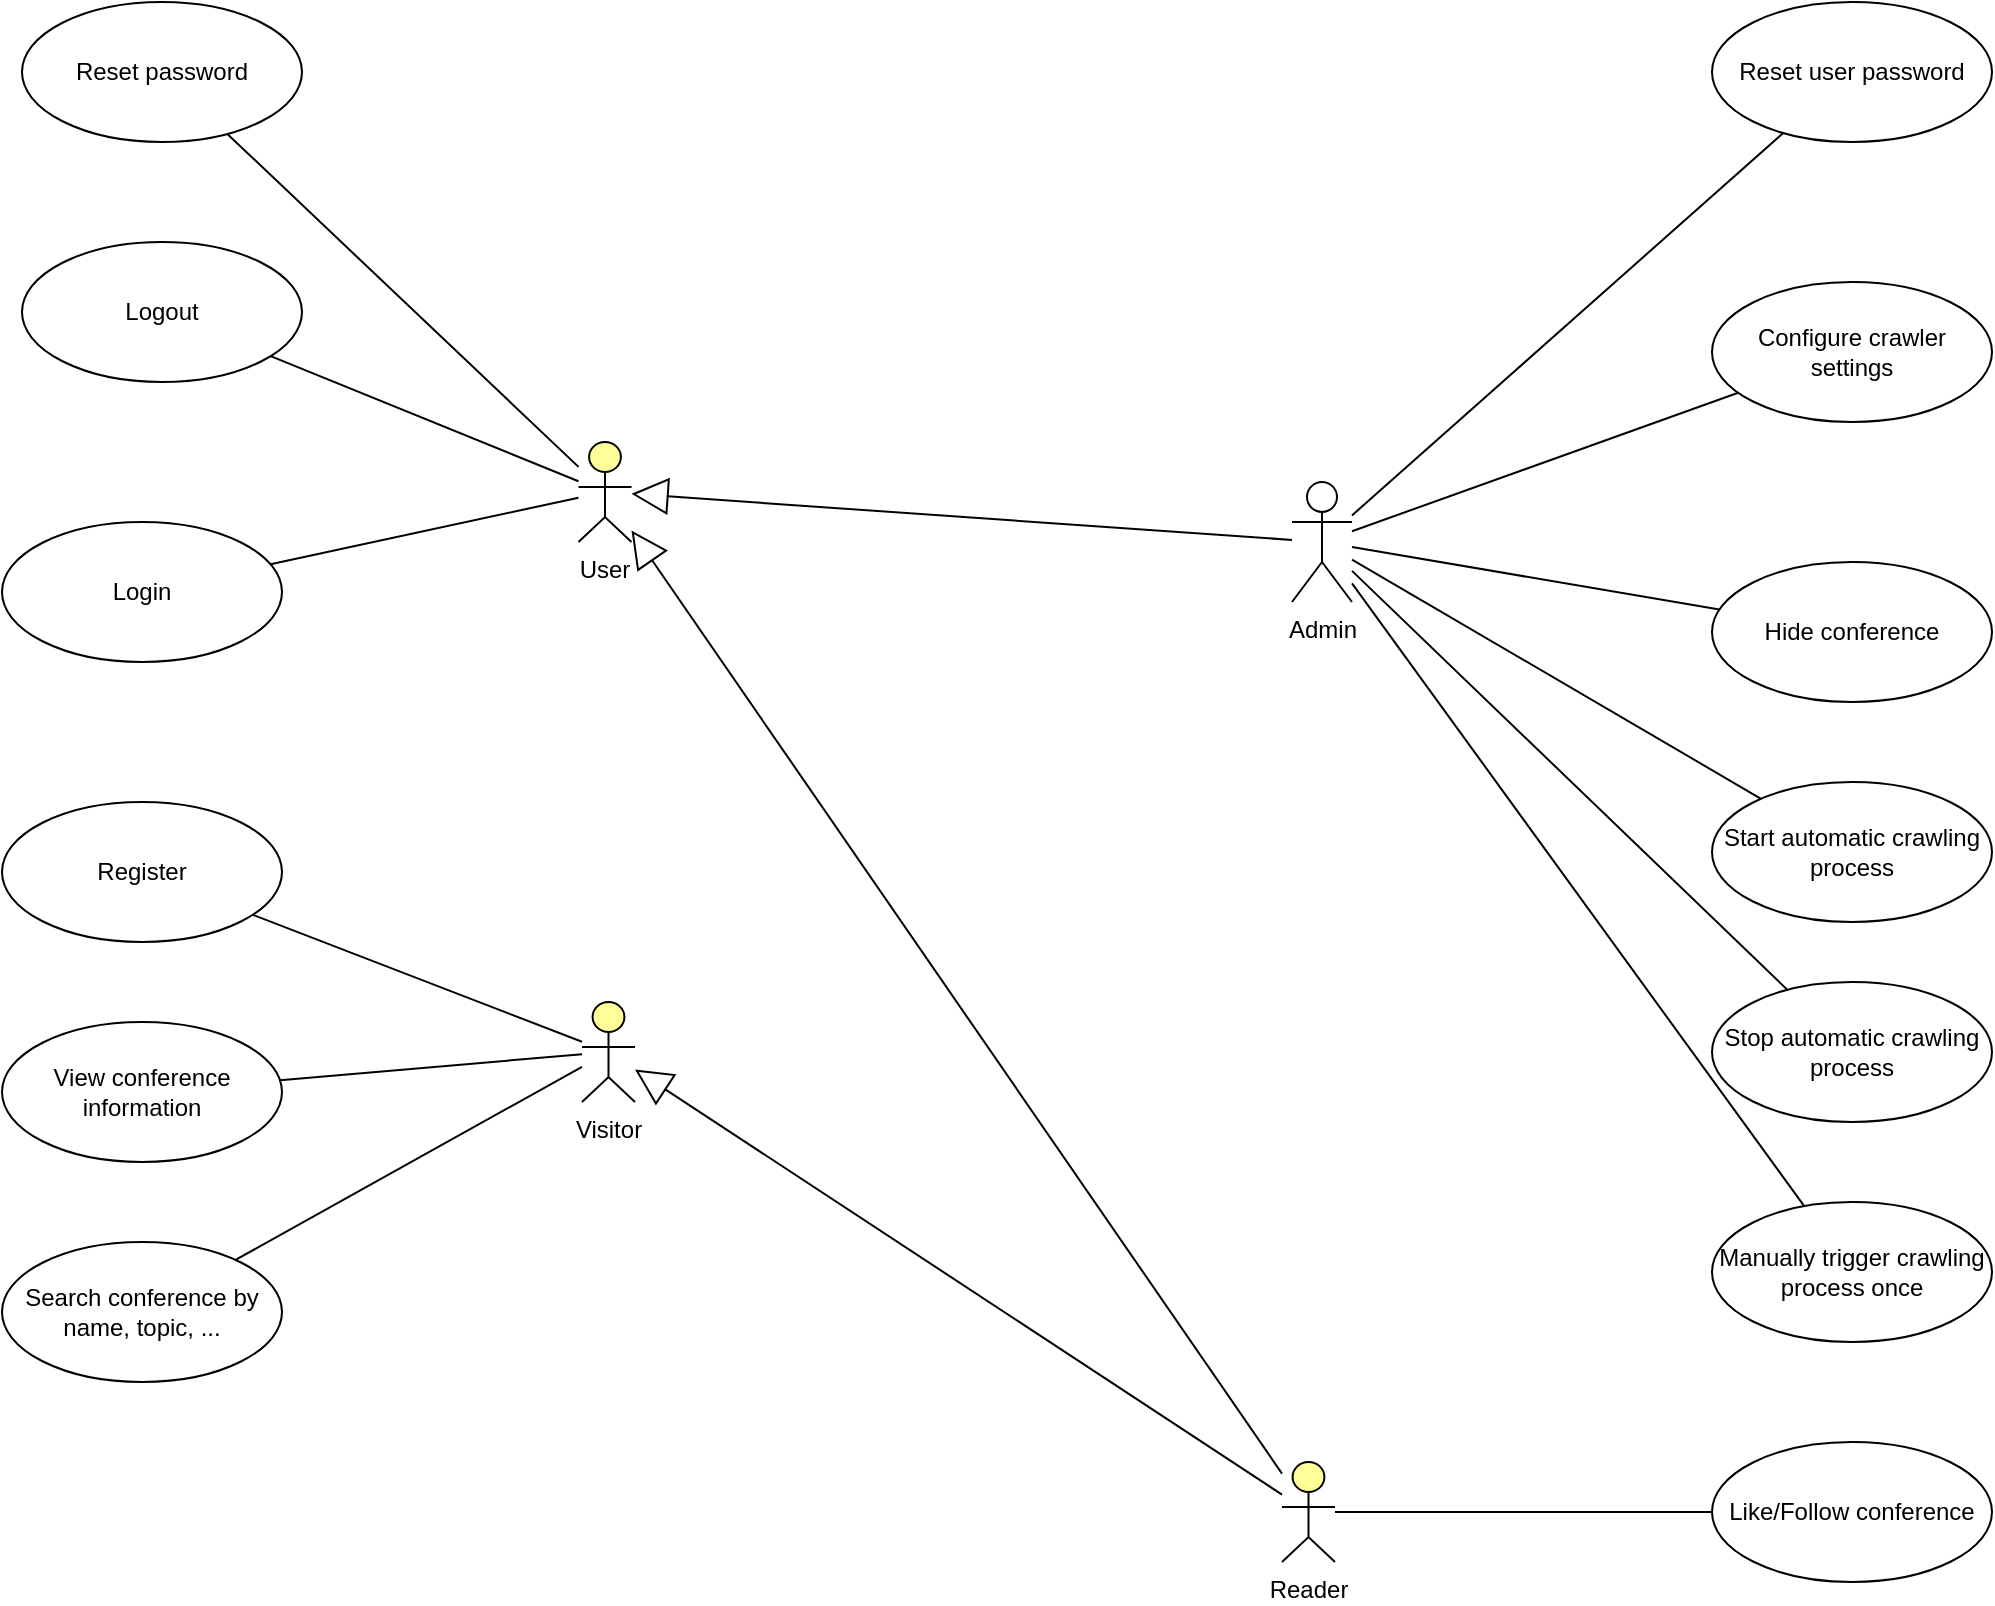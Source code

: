 <mxfile version="24.2.2" type="github" pages="2">
  <diagram name="User use case" id="Ko1R9B8rcGebuMnj-8Z0">
    <mxGraphModel dx="2284" dy="879" grid="1" gridSize="10" guides="1" tooltips="1" connect="1" arrows="1" fold="1" page="1" pageScale="1" pageWidth="850" pageHeight="1100" math="0" shadow="0">
      <root>
        <mxCell id="0" />
        <mxCell id="1" parent="0" />
        <mxCell id="7w-lUOvfISHX_5LblmBV-1" value="Visitor" style="html=1;outlineConnect=0;whiteSpace=wrap;fillColor=#ffff99;verticalLabelPosition=bottom;verticalAlign=top;align=center;shape=mxgraph.archimate3.actor;" parent="1" vertex="1">
          <mxGeometry x="-280" y="570" width="26.5" height="50" as="geometry" />
        </mxCell>
        <mxCell id="7w-lUOvfISHX_5LblmBV-2" value="Login" style="ellipse;whiteSpace=wrap;html=1;" parent="1" vertex="1">
          <mxGeometry x="-570" y="330" width="140" height="70" as="geometry" />
        </mxCell>
        <mxCell id="7w-lUOvfISHX_5LblmBV-3" value="Logout" style="ellipse;whiteSpace=wrap;html=1;" parent="1" vertex="1">
          <mxGeometry x="-560" y="190" width="140" height="70" as="geometry" />
        </mxCell>
        <mxCell id="7w-lUOvfISHX_5LblmBV-4" value="Register" style="ellipse;whiteSpace=wrap;html=1;" parent="1" vertex="1">
          <mxGeometry x="-570" y="470" width="140" height="70" as="geometry" />
        </mxCell>
        <mxCell id="7w-lUOvfISHX_5LblmBV-5" value="" style="edgeStyle=none;html=1;endArrow=none;verticalAlign=bottom;rounded=0;" parent="1" source="7w-lUOvfISHX_5LblmBV-1" target="7w-lUOvfISHX_5LblmBV-4" edge="1">
          <mxGeometry width="160" relative="1" as="geometry">
            <mxPoint x="220" y="760" as="sourcePoint" />
            <mxPoint x="380" y="760" as="targetPoint" />
          </mxGeometry>
        </mxCell>
        <mxCell id="7w-lUOvfISHX_5LblmBV-6" value="" style="edgeStyle=none;html=1;endArrow=none;verticalAlign=bottom;rounded=0;" parent="1" source="mbL1N-JP5x9nlFbvt5YW-3" target="7w-lUOvfISHX_5LblmBV-2" edge="1">
          <mxGeometry width="160" relative="1" as="geometry">
            <mxPoint x="-171.75" y="300" as="sourcePoint" />
            <mxPoint x="148.25" y="580" as="targetPoint" />
          </mxGeometry>
        </mxCell>
        <mxCell id="7w-lUOvfISHX_5LblmBV-7" value="" style="edgeStyle=none;html=1;endArrow=none;verticalAlign=bottom;rounded=0;" parent="1" source="mbL1N-JP5x9nlFbvt5YW-3" target="7w-lUOvfISHX_5LblmBV-3" edge="1">
          <mxGeometry width="160" relative="1" as="geometry">
            <mxPoint x="-111.75" y="350" as="sourcePoint" />
            <mxPoint x="148.25" y="580" as="targetPoint" />
          </mxGeometry>
        </mxCell>
        <mxCell id="7w-lUOvfISHX_5LblmBV-8" value="Search conference by name, topic, ..." style="ellipse;whiteSpace=wrap;html=1;" parent="1" vertex="1">
          <mxGeometry x="-570" y="690" width="140" height="70" as="geometry" />
        </mxCell>
        <mxCell id="7w-lUOvfISHX_5LblmBV-9" value="" style="edgeStyle=none;html=1;endArrow=none;verticalAlign=bottom;rounded=0;" parent="1" source="7w-lUOvfISHX_5LblmBV-8" target="7w-lUOvfISHX_5LblmBV-1" edge="1">
          <mxGeometry width="160" relative="1" as="geometry">
            <mxPoint x="220" y="860" as="sourcePoint" />
            <mxPoint x="380" y="860" as="targetPoint" />
          </mxGeometry>
        </mxCell>
        <mxCell id="7w-lUOvfISHX_5LblmBV-10" value="View conference information" style="ellipse;whiteSpace=wrap;html=1;" parent="1" vertex="1">
          <mxGeometry x="-570" y="580" width="140" height="70" as="geometry" />
        </mxCell>
        <mxCell id="7w-lUOvfISHX_5LblmBV-11" value="" style="edgeStyle=none;html=1;endArrow=none;verticalAlign=bottom;rounded=0;" parent="1" source="7w-lUOvfISHX_5LblmBV-1" target="7w-lUOvfISHX_5LblmBV-10" edge="1">
          <mxGeometry width="160" relative="1" as="geometry">
            <mxPoint x="220" y="860" as="sourcePoint" />
            <mxPoint x="380" y="860" as="targetPoint" />
          </mxGeometry>
        </mxCell>
        <mxCell id="7w-lUOvfISHX_5LblmBV-12" value="Like/Follow conference" style="ellipse;whiteSpace=wrap;html=1;" parent="1" vertex="1">
          <mxGeometry x="285" y="790" width="140" height="70" as="geometry" />
        </mxCell>
        <mxCell id="7w-lUOvfISHX_5LblmBV-13" value="" style="edgeStyle=none;html=1;endArrow=none;verticalAlign=bottom;rounded=0;" parent="1" source="laYIMc4fvZ2RD9C3LMdu-3" target="7w-lUOvfISHX_5LblmBV-12" edge="1">
          <mxGeometry width="160" relative="1" as="geometry">
            <mxPoint x="-260" y="230" as="sourcePoint" />
            <mxPoint x="265" y="630" as="targetPoint" />
          </mxGeometry>
        </mxCell>
        <mxCell id="wwUKpNrrkXiogooI6cal-1" value="Reset password" style="ellipse;whiteSpace=wrap;html=1;" parent="1" vertex="1">
          <mxGeometry x="-560" y="70" width="140" height="70" as="geometry" />
        </mxCell>
        <mxCell id="wwUKpNrrkXiogooI6cal-2" value="" style="edgeStyle=none;html=1;endArrow=none;verticalAlign=bottom;rounded=0;" parent="1" source="mbL1N-JP5x9nlFbvt5YW-3" target="wwUKpNrrkXiogooI6cal-1" edge="1">
          <mxGeometry width="160" relative="1" as="geometry">
            <mxPoint x="-11.75" y="590" as="sourcePoint" />
            <mxPoint x="148.25" y="590" as="targetPoint" />
          </mxGeometry>
        </mxCell>
        <mxCell id="mbL1N-JP5x9nlFbvt5YW-3" value="User" style="html=1;outlineConnect=0;whiteSpace=wrap;fillColor=#ffff99;verticalLabelPosition=bottom;verticalAlign=top;align=center;shape=mxgraph.archimate3.actor;" parent="1" vertex="1">
          <mxGeometry x="-281.75" y="290" width="26.5" height="50" as="geometry" />
        </mxCell>
        <mxCell id="mbL1N-JP5x9nlFbvt5YW-6" value="Admin" style="shape=umlActor;html=1;verticalLabelPosition=bottom;verticalAlign=top;align=center;" parent="1" vertex="1">
          <mxGeometry x="75" y="310" width="30" height="60" as="geometry" />
        </mxCell>
        <mxCell id="mbL1N-JP5x9nlFbvt5YW-7" value="" style="endArrow=block;endSize=16;endFill=0;html=1;rounded=0;" parent="1" source="mbL1N-JP5x9nlFbvt5YW-6" target="mbL1N-JP5x9nlFbvt5YW-3" edge="1">
          <mxGeometry width="160" relative="1" as="geometry">
            <mxPoint x="-372" y="330" as="sourcePoint" />
            <mxPoint x="-155" y="259" as="targetPoint" />
          </mxGeometry>
        </mxCell>
        <mxCell id="vdh72SyydjpXlibg6nU2-1" value="Reset user password" style="ellipse;whiteSpace=wrap;html=1;" parent="1" vertex="1">
          <mxGeometry x="285" y="70" width="140" height="70" as="geometry" />
        </mxCell>
        <mxCell id="vdh72SyydjpXlibg6nU2-2" value="Configure crawler settings" style="ellipse;whiteSpace=wrap;html=1;" parent="1" vertex="1">
          <mxGeometry x="285" y="210" width="140" height="70" as="geometry" />
        </mxCell>
        <mxCell id="vdh72SyydjpXlibg6nU2-3" value="" style="edgeStyle=none;html=1;endArrow=none;verticalAlign=bottom;rounded=0;" parent="1" source="mbL1N-JP5x9nlFbvt5YW-6" target="vdh72SyydjpXlibg6nU2-2" edge="1">
          <mxGeometry width="160" relative="1" as="geometry">
            <mxPoint x="15" y="480" as="sourcePoint" />
            <mxPoint x="175" y="480" as="targetPoint" />
          </mxGeometry>
        </mxCell>
        <mxCell id="vdh72SyydjpXlibg6nU2-4" value="" style="edgeStyle=none;html=1;endArrow=none;verticalAlign=bottom;rounded=0;" parent="1" source="mbL1N-JP5x9nlFbvt5YW-6" target="vdh72SyydjpXlibg6nU2-1" edge="1">
          <mxGeometry width="160" relative="1" as="geometry">
            <mxPoint x="145" y="320" as="sourcePoint" />
            <mxPoint x="175" y="480" as="targetPoint" />
          </mxGeometry>
        </mxCell>
        <mxCell id="vdh72SyydjpXlibg6nU2-5" value="Hide conference" style="ellipse;whiteSpace=wrap;html=1;" parent="1" vertex="1">
          <mxGeometry x="285" y="350" width="140" height="70" as="geometry" />
        </mxCell>
        <mxCell id="vdh72SyydjpXlibg6nU2-6" value="" style="edgeStyle=none;html=1;endArrow=none;verticalAlign=bottom;rounded=0;" parent="1" source="mbL1N-JP5x9nlFbvt5YW-6" target="vdh72SyydjpXlibg6nU2-5" edge="1">
          <mxGeometry width="160" relative="1" as="geometry">
            <mxPoint x="-185" y="340" as="sourcePoint" />
            <mxPoint x="-25" y="340" as="targetPoint" />
          </mxGeometry>
        </mxCell>
        <mxCell id="laYIMc4fvZ2RD9C3LMdu-2" value="" style="endArrow=block;endSize=16;endFill=0;html=1;rounded=0;" parent="1" source="laYIMc4fvZ2RD9C3LMdu-3" target="7w-lUOvfISHX_5LblmBV-1" edge="1">
          <mxGeometry width="160" relative="1" as="geometry">
            <mxPoint x="-230" y="370" as="sourcePoint" />
            <mxPoint x="-358" y="364" as="targetPoint" />
          </mxGeometry>
        </mxCell>
        <mxCell id="laYIMc4fvZ2RD9C3LMdu-3" value="Reader" style="html=1;outlineConnect=0;whiteSpace=wrap;fillColor=#ffff99;verticalLabelPosition=bottom;verticalAlign=top;align=center;shape=mxgraph.archimate3.actor;" parent="1" vertex="1">
          <mxGeometry x="70" y="800" width="26.5" height="50" as="geometry" />
        </mxCell>
        <mxCell id="laYIMc4fvZ2RD9C3LMdu-5" value="" style="endArrow=block;endSize=16;endFill=0;html=1;rounded=0;" parent="1" source="laYIMc4fvZ2RD9C3LMdu-3" target="mbL1N-JP5x9nlFbvt5YW-3" edge="1">
          <mxGeometry width="160" relative="1" as="geometry">
            <mxPoint x="-140" y="364" as="sourcePoint" />
            <mxPoint x="-358" y="356" as="targetPoint" />
          </mxGeometry>
        </mxCell>
        <mxCell id="n8EVR6C-66TsJIkvxuD3-2" value="Start automatic crawling process" style="ellipse;whiteSpace=wrap;html=1;" parent="1" vertex="1">
          <mxGeometry x="285" y="460" width="140" height="70" as="geometry" />
        </mxCell>
        <mxCell id="n8EVR6C-66TsJIkvxuD3-3" value="Stop automatic crawling process" style="ellipse;whiteSpace=wrap;html=1;" parent="1" vertex="1">
          <mxGeometry x="285" y="560" width="140" height="70" as="geometry" />
        </mxCell>
        <mxCell id="n8EVR6C-66TsJIkvxuD3-4" value="Manually trigger crawling process once" style="ellipse;whiteSpace=wrap;html=1;" parent="1" vertex="1">
          <mxGeometry x="285" y="670" width="140" height="70" as="geometry" />
        </mxCell>
        <mxCell id="n8EVR6C-66TsJIkvxuD3-5" value="" style="edgeStyle=none;html=1;endArrow=none;verticalAlign=bottom;rounded=0;" parent="1" source="mbL1N-JP5x9nlFbvt5YW-6" target="n8EVR6C-66TsJIkvxuD3-2" edge="1">
          <mxGeometry width="160" relative="1" as="geometry">
            <mxPoint x="20" y="320" as="sourcePoint" />
            <mxPoint x="250" y="620" as="targetPoint" />
          </mxGeometry>
        </mxCell>
        <mxCell id="n8EVR6C-66TsJIkvxuD3-6" value="" style="edgeStyle=none;html=1;endArrow=none;verticalAlign=bottom;rounded=0;" parent="1" source="mbL1N-JP5x9nlFbvt5YW-6" target="n8EVR6C-66TsJIkvxuD3-3" edge="1">
          <mxGeometry width="160" relative="1" as="geometry">
            <mxPoint x="90" y="620" as="sourcePoint" />
            <mxPoint x="250" y="620" as="targetPoint" />
          </mxGeometry>
        </mxCell>
        <mxCell id="n8EVR6C-66TsJIkvxuD3-7" value="" style="edgeStyle=none;html=1;endArrow=none;verticalAlign=bottom;rounded=0;" parent="1" source="mbL1N-JP5x9nlFbvt5YW-6" target="n8EVR6C-66TsJIkvxuD3-4" edge="1">
          <mxGeometry width="160" relative="1" as="geometry">
            <mxPoint x="90" y="620" as="sourcePoint" />
            <mxPoint x="250" y="620" as="targetPoint" />
          </mxGeometry>
        </mxCell>
      </root>
    </mxGraphModel>
  </diagram>
  <diagram id="NqYsSnR_FxuWyYMR4bEE" name="Class">
    <mxGraphModel dx="1434" dy="879" grid="1" gridSize="10" guides="1" tooltips="1" connect="1" arrows="1" fold="1" page="1" pageScale="1" pageWidth="850" pageHeight="1100" math="0" shadow="0">
      <root>
        <mxCell id="0" />
        <mxCell id="1" parent="0" />
        <mxCell id="nZwra1DFQowtbkXohHK4-1" value="Conference" style="swimlane;fontStyle=0;childLayout=stackLayout;horizontal=1;startSize=26;fillColor=none;horizontalStack=0;resizeParent=1;resizeParentMax=0;resizeLast=0;collapsible=1;marginBottom=0;whiteSpace=wrap;html=1;" parent="1" vertex="1">
          <mxGeometry x="330" y="120" width="140" height="182" as="geometry" />
        </mxCell>
        <mxCell id="nZwra1DFQowtbkXohHK4-2" value="+ code" style="text;strokeColor=none;fillColor=none;align=left;verticalAlign=top;spacingLeft=4;spacingRight=4;overflow=hidden;rotatable=0;points=[[0,0.5],[1,0.5]];portConstraint=eastwest;whiteSpace=wrap;html=1;" parent="nZwra1DFQowtbkXohHK4-1" vertex="1">
          <mxGeometry y="26" width="140" height="26" as="geometry" />
        </mxCell>
        <mxCell id="nZwra1DFQowtbkXohHK4-3" value="+ name" style="text;strokeColor=none;fillColor=none;align=left;verticalAlign=top;spacingLeft=4;spacingRight=4;overflow=hidden;rotatable=0;points=[[0,0.5],[1,0.5]];portConstraint=eastwest;whiteSpace=wrap;html=1;" parent="nZwra1DFQowtbkXohHK4-1" vertex="1">
          <mxGeometry y="52" width="140" height="26" as="geometry" />
        </mxCell>
        <mxCell id="nZwra1DFQowtbkXohHK4-4" value="+ country" style="text;strokeColor=none;fillColor=none;align=left;verticalAlign=top;spacingLeft=4;spacingRight=4;overflow=hidden;rotatable=0;points=[[0,0.5],[1,0.5]];portConstraint=eastwest;whiteSpace=wrap;html=1;" parent="nZwra1DFQowtbkXohHK4-1" vertex="1">
          <mxGeometry y="78" width="140" height="26" as="geometry" />
        </mxCell>
        <mxCell id="IDtKGCRWACADOKPhT_yl-1" value="+ city" style="text;strokeColor=none;fillColor=none;align=left;verticalAlign=top;spacingLeft=4;spacingRight=4;overflow=hidden;rotatable=0;points=[[0,0.5],[1,0.5]];portConstraint=eastwest;whiteSpace=wrap;html=1;" parent="nZwra1DFQowtbkXohHK4-1" vertex="1">
          <mxGeometry y="104" width="140" height="26" as="geometry" />
        </mxCell>
        <mxCell id="IDtKGCRWACADOKPhT_yl-2" value="+ date" style="text;strokeColor=none;fillColor=none;align=left;verticalAlign=top;spacingLeft=4;spacingRight=4;overflow=hidden;rotatable=0;points=[[0,0.5],[1,0.5]];portConstraint=eastwest;whiteSpace=wrap;html=1;" parent="nZwra1DFQowtbkXohHK4-1" vertex="1">
          <mxGeometry y="130" width="140" height="26" as="geometry" />
        </mxCell>
        <mxCell id="IDtKGCRWACADOKPhT_yl-16" value="+ submit_format" style="text;strokeColor=none;fillColor=none;align=left;verticalAlign=top;spacingLeft=4;spacingRight=4;overflow=hidden;rotatable=0;points=[[0,0.5],[1,0.5]];portConstraint=eastwest;whiteSpace=wrap;html=1;" parent="nZwra1DFQowtbkXohHK4-1" vertex="1">
          <mxGeometry y="156" width="140" height="26" as="geometry" />
        </mxCell>
        <mxCell id="nZwra1DFQowtbkXohHK4-5" value="Crawler" style="swimlane;fontStyle=0;childLayout=stackLayout;horizontal=1;startSize=26;fillColor=none;horizontalStack=0;resizeParent=1;resizeParentMax=0;resizeLast=0;collapsible=1;marginBottom=0;whiteSpace=wrap;html=1;" parent="1" vertex="1">
          <mxGeometry x="1010" y="202" width="140" height="104" as="geometry" />
        </mxCell>
        <mxCell id="nZwra1DFQowtbkXohHK4-6" value="+ id" style="text;strokeColor=none;fillColor=none;align=left;verticalAlign=top;spacingLeft=4;spacingRight=4;overflow=hidden;rotatable=0;points=[[0,0.5],[1,0.5]];portConstraint=eastwest;whiteSpace=wrap;html=1;" parent="nZwra1DFQowtbkXohHK4-5" vertex="1">
          <mxGeometry y="26" width="140" height="26" as="geometry" />
        </mxCell>
        <mxCell id="nZwra1DFQowtbkXohHK4-7" value="+ label" style="text;strokeColor=none;fillColor=none;align=left;verticalAlign=top;spacingLeft=4;spacingRight=4;overflow=hidden;rotatable=0;points=[[0,0.5],[1,0.5]];portConstraint=eastwest;whiteSpace=wrap;html=1;" parent="nZwra1DFQowtbkXohHK4-5" vertex="1">
          <mxGeometry y="52" width="140" height="26" as="geometry" />
        </mxCell>
        <mxCell id="nZwra1DFQowtbkXohHK4-8" value="+ config" style="text;strokeColor=none;fillColor=none;align=left;verticalAlign=top;spacingLeft=4;spacingRight=4;overflow=hidden;rotatable=0;points=[[0,0.5],[1,0.5]];portConstraint=eastwest;whiteSpace=wrap;html=1;" parent="nZwra1DFQowtbkXohHK4-5" vertex="1">
          <mxGeometry y="78" width="140" height="26" as="geometry" />
        </mxCell>
        <mxCell id="nZwra1DFQowtbkXohHK4-9" value="CrawlerConfiguration" style="swimlane;fontStyle=0;childLayout=stackLayout;horizontal=1;startSize=26;fillColor=none;horizontalStack=0;resizeParent=1;resizeParentMax=0;resizeLast=0;collapsible=1;marginBottom=0;whiteSpace=wrap;html=1;" parent="1" vertex="1">
          <mxGeometry x="1010" y="42" width="140" height="104" as="geometry" />
        </mxCell>
        <mxCell id="nZwra1DFQowtbkXohHK4-10" value="+ id" style="text;strokeColor=none;fillColor=none;align=left;verticalAlign=top;spacingLeft=4;spacingRight=4;overflow=hidden;rotatable=0;points=[[0,0.5],[1,0.5]];portConstraint=eastwest;whiteSpace=wrap;html=1;" parent="nZwra1DFQowtbkXohHK4-9" vertex="1">
          <mxGeometry y="26" width="140" height="26" as="geometry" />
        </mxCell>
        <mxCell id="nhX6n9sUgWo3XrByVLfT-11" value="+ crawler_id" style="text;strokeColor=none;fillColor=none;align=left;verticalAlign=top;spacingLeft=4;spacingRight=4;overflow=hidden;rotatable=0;points=[[0,0.5],[1,0.5]];portConstraint=eastwest;whiteSpace=wrap;html=1;" parent="nZwra1DFQowtbkXohHK4-9" vertex="1">
          <mxGeometry y="52" width="140" height="26" as="geometry" />
        </mxCell>
        <mxCell id="nZwra1DFQowtbkXohHK4-11" value="+ label" style="text;strokeColor=none;fillColor=none;align=left;verticalAlign=top;spacingLeft=4;spacingRight=4;overflow=hidden;rotatable=0;points=[[0,0.5],[1,0.5]];portConstraint=eastwest;whiteSpace=wrap;html=1;" parent="nZwra1DFQowtbkXohHK4-9" vertex="1">
          <mxGeometry y="78" width="140" height="26" as="geometry" />
        </mxCell>
        <mxCell id="nZwra1DFQowtbkXohHK4-13" value="User" style="swimlane;fontStyle=0;childLayout=stackLayout;horizontal=1;startSize=26;fillColor=none;horizontalStack=0;resizeParent=1;resizeParentMax=0;resizeLast=0;collapsible=1;marginBottom=0;whiteSpace=wrap;html=1;" parent="1" vertex="1">
          <mxGeometry x="580" y="370" width="180" height="156" as="geometry" />
        </mxCell>
        <mxCell id="nZwra1DFQowtbkXohHK4-14" value="+ id" style="text;strokeColor=none;fillColor=none;align=left;verticalAlign=top;spacingLeft=4;spacingRight=4;overflow=hidden;rotatable=0;points=[[0,0.5],[1,0.5]];portConstraint=eastwest;whiteSpace=wrap;html=1;" parent="nZwra1DFQowtbkXohHK4-13" vertex="1">
          <mxGeometry y="26" width="180" height="26" as="geometry" />
        </mxCell>
        <mxCell id="nZwra1DFQowtbkXohHK4-26" value="+ username" style="text;strokeColor=none;fillColor=none;align=left;verticalAlign=top;spacingLeft=4;spacingRight=4;overflow=hidden;rotatable=0;points=[[0,0.5],[1,0.5]];portConstraint=eastwest;whiteSpace=wrap;html=1;" parent="nZwra1DFQowtbkXohHK4-13" vertex="1">
          <mxGeometry y="52" width="180" height="26" as="geometry" />
        </mxCell>
        <mxCell id="nZwra1DFQowtbkXohHK4-15" value="+ hashed_password" style="text;strokeColor=none;fillColor=none;align=left;verticalAlign=top;spacingLeft=4;spacingRight=4;overflow=hidden;rotatable=0;points=[[0,0.5],[1,0.5]];portConstraint=eastwest;whiteSpace=wrap;html=1;" parent="nZwra1DFQowtbkXohHK4-13" vertex="1">
          <mxGeometry y="78" width="180" height="26" as="geometry" />
        </mxCell>
        <mxCell id="nZwra1DFQowtbkXohHK4-16" value="+ first_name" style="text;strokeColor=none;fillColor=none;align=left;verticalAlign=top;spacingLeft=4;spacingRight=4;overflow=hidden;rotatable=0;points=[[0,0.5],[1,0.5]];portConstraint=eastwest;whiteSpace=wrap;html=1;" parent="nZwra1DFQowtbkXohHK4-13" vertex="1">
          <mxGeometry y="104" width="180" height="26" as="geometry" />
        </mxCell>
        <mxCell id="nZwra1DFQowtbkXohHK4-27" value="+ last_name" style="text;strokeColor=none;fillColor=none;align=left;verticalAlign=top;spacingLeft=4;spacingRight=4;overflow=hidden;rotatable=0;points=[[0,0.5],[1,0.5]];portConstraint=eastwest;whiteSpace=wrap;html=1;" parent="nZwra1DFQowtbkXohHK4-13" vertex="1">
          <mxGeometry y="130" width="180" height="26" as="geometry" />
        </mxCell>
        <mxCell id="nZwra1DFQowtbkXohHK4-17" value="User_Follow_Conference" style="swimlane;fontStyle=0;childLayout=stackLayout;horizontal=1;startSize=26;fillColor=none;horizontalStack=0;resizeParent=1;resizeParentMax=0;resizeLast=0;collapsible=1;marginBottom=0;whiteSpace=wrap;html=1;" parent="1" vertex="1">
          <mxGeometry x="570" y="185" width="180" height="78" as="geometry" />
        </mxCell>
        <mxCell id="nhX6n9sUgWo3XrByVLfT-6" value="+ conf_code" style="text;strokeColor=none;fillColor=none;align=left;verticalAlign=top;spacingLeft=4;spacingRight=4;overflow=hidden;rotatable=0;points=[[0,0.5],[1,0.5]];portConstraint=eastwest;whiteSpace=wrap;html=1;" parent="nZwra1DFQowtbkXohHK4-17" vertex="1">
          <mxGeometry y="26" width="180" height="26" as="geometry" />
        </mxCell>
        <mxCell id="nhX6n9sUgWo3XrByVLfT-7" value="+ user_id" style="text;strokeColor=none;fillColor=none;align=left;verticalAlign=top;spacingLeft=4;spacingRight=4;overflow=hidden;rotatable=0;points=[[0,0.5],[1,0.5]];portConstraint=eastwest;whiteSpace=wrap;html=1;" parent="nZwra1DFQowtbkXohHK4-17" vertex="1">
          <mxGeometry y="52" width="180" height="26" as="geometry" />
        </mxCell>
        <mxCell id="ec3B6Hs-FQAFDULmTMga-3" value="AdminUser" style="swimlane;fontStyle=0;childLayout=stackLayout;horizontal=1;startSize=26;fillColor=none;horizontalStack=0;resizeParent=1;resizeParentMax=0;resizeLast=0;collapsible=1;marginBottom=0;whiteSpace=wrap;html=1;" parent="1" vertex="1">
          <mxGeometry x="355" y="524" width="140" height="52" as="geometry" />
        </mxCell>
        <mxCell id="ec3B6Hs-FQAFDULmTMga-7" value="Extends" style="endArrow=block;endSize=16;endFill=0;html=1;rounded=0;" parent="1" source="ec3B6Hs-FQAFDULmTMga-3" target="nZwra1DFQowtbkXohHK4-13" edge="1">
          <mxGeometry width="160" relative="1" as="geometry">
            <mxPoint x="470" y="470" as="sourcePoint" />
            <mxPoint x="630" y="470" as="targetPoint" />
          </mxGeometry>
        </mxCell>
        <mxCell id="IDtKGCRWACADOKPhT_yl-4" value="Deadline" style="swimlane;fontStyle=0;childLayout=stackLayout;horizontal=1;startSize=26;fillColor=none;horizontalStack=0;resizeParent=1;resizeParentMax=0;resizeLast=0;collapsible=1;marginBottom=0;whiteSpace=wrap;html=1;" parent="1" vertex="1">
          <mxGeometry x="60" y="120" width="180" height="78" as="geometry" />
        </mxCell>
        <mxCell id="IDtKGCRWACADOKPhT_yl-5" value="+ conference_code" style="text;strokeColor=none;fillColor=none;align=left;verticalAlign=top;spacingLeft=4;spacingRight=4;overflow=hidden;rotatable=0;points=[[0,0.5],[1,0.5]];portConstraint=eastwest;whiteSpace=wrap;html=1;" parent="IDtKGCRWACADOKPhT_yl-4" vertex="1">
          <mxGeometry y="26" width="180" height="26" as="geometry" />
        </mxCell>
        <mxCell id="IDtKGCRWACADOKPhT_yl-6" value="+ date" style="text;strokeColor=none;fillColor=none;align=left;verticalAlign=top;spacingLeft=4;spacingRight=4;overflow=hidden;rotatable=0;points=[[0,0.5],[1,0.5]];portConstraint=eastwest;whiteSpace=wrap;html=1;" parent="IDtKGCRWACADOKPhT_yl-4" vertex="1">
          <mxGeometry y="52" width="180" height="26" as="geometry" />
        </mxCell>
        <mxCell id="IDtKGCRWACADOKPhT_yl-10" style="edgeStyle=orthogonalEdgeStyle;rounded=0;orthogonalLoop=1;jettySize=auto;html=1;exitX=1;exitY=0.5;exitDx=0;exitDy=0;entryX=0;entryY=0.5;entryDx=0;entryDy=0;endArrow=none;endFill=0;" parent="1" source="IDtKGCRWACADOKPhT_yl-5" target="nZwra1DFQowtbkXohHK4-2" edge="1">
          <mxGeometry relative="1" as="geometry" />
        </mxCell>
        <mxCell id="Vo6uUWDavbHGOPJc77C--1" value="1" style="edgeLabel;html=1;align=center;verticalAlign=middle;resizable=0;points=[];" vertex="1" connectable="0" parent="IDtKGCRWACADOKPhT_yl-10">
          <mxGeometry x="0.422" y="-4" relative="1" as="geometry">
            <mxPoint as="offset" />
          </mxGeometry>
        </mxCell>
        <mxCell id="Vo6uUWDavbHGOPJc77C--2" value="1..*" style="edgeLabel;html=1;align=center;verticalAlign=middle;resizable=0;points=[];" vertex="1" connectable="0" parent="IDtKGCRWACADOKPhT_yl-10">
          <mxGeometry x="-0.667" y="-2" relative="1" as="geometry">
            <mxPoint as="offset" />
          </mxGeometry>
        </mxCell>
        <mxCell id="IDtKGCRWACADOKPhT_yl-11" value="Notification" style="swimlane;fontStyle=0;childLayout=stackLayout;horizontal=1;startSize=26;fillColor=none;horizontalStack=0;resizeParent=1;resizeParentMax=0;resizeLast=0;collapsible=1;marginBottom=0;whiteSpace=wrap;html=1;" parent="1" vertex="1">
          <mxGeometry x="590" y="42" width="220" height="78" as="geometry" />
        </mxCell>
        <mxCell id="IDtKGCRWACADOKPhT_yl-12" value="+ conference_code" style="text;strokeColor=none;fillColor=none;align=left;verticalAlign=top;spacingLeft=4;spacingRight=4;overflow=hidden;rotatable=0;points=[[0,0.5],[1,0.5]];portConstraint=eastwest;whiteSpace=wrap;html=1;" parent="IDtKGCRWACADOKPhT_yl-11" vertex="1">
          <mxGeometry y="26" width="220" height="26" as="geometry" />
        </mxCell>
        <mxCell id="IDtKGCRWACADOKPhT_yl-13" value="+ date" style="text;strokeColor=none;fillColor=none;align=left;verticalAlign=top;spacingLeft=4;spacingRight=4;overflow=hidden;rotatable=0;points=[[0,0.5],[1,0.5]];portConstraint=eastwest;whiteSpace=wrap;html=1;" parent="IDtKGCRWACADOKPhT_yl-11" vertex="1">
          <mxGeometry y="52" width="220" height="26" as="geometry" />
        </mxCell>
        <mxCell id="IDtKGCRWACADOKPhT_yl-15" style="edgeStyle=orthogonalEdgeStyle;rounded=0;orthogonalLoop=1;jettySize=auto;html=1;exitX=0;exitY=0.5;exitDx=0;exitDy=0;entryX=1;entryY=0.5;entryDx=0;entryDy=0;endArrow=none;endFill=0;" parent="1" source="IDtKGCRWACADOKPhT_yl-12" target="nZwra1DFQowtbkXohHK4-2" edge="1">
          <mxGeometry relative="1" as="geometry" />
        </mxCell>
        <mxCell id="Vo6uUWDavbHGOPJc77C--3" value="1" style="edgeLabel;html=1;align=center;verticalAlign=middle;resizable=0;points=[];" vertex="1" connectable="0" parent="IDtKGCRWACADOKPhT_yl-15">
          <mxGeometry x="0.818" relative="1" as="geometry">
            <mxPoint as="offset" />
          </mxGeometry>
        </mxCell>
        <mxCell id="Vo6uUWDavbHGOPJc77C--4" value="1..*" style="edgeLabel;html=1;align=center;verticalAlign=middle;resizable=0;points=[];" vertex="1" connectable="0" parent="IDtKGCRWACADOKPhT_yl-15">
          <mxGeometry x="-0.849" y="1" relative="1" as="geometry">
            <mxPoint as="offset" />
          </mxGeometry>
        </mxCell>
        <mxCell id="nhX6n9sUgWo3XrByVLfT-12" style="edgeStyle=orthogonalEdgeStyle;rounded=0;orthogonalLoop=1;jettySize=auto;html=1;exitX=1;exitY=0.5;exitDx=0;exitDy=0;entryX=1;entryY=0.5;entryDx=0;entryDy=0;endArrow=none;endFill=0;" parent="1" source="nhX6n9sUgWo3XrByVLfT-11" target="nZwra1DFQowtbkXohHK4-6" edge="1">
          <mxGeometry relative="1" as="geometry" />
        </mxCell>
        <mxCell id="nhX6n9sUgWo3XrByVLfT-13" value="1" style="edgeLabel;html=1;align=center;verticalAlign=middle;resizable=0;points=[];" parent="nhX6n9sUgWo3XrByVLfT-12" vertex="1" connectable="0">
          <mxGeometry x="0.598" y="1" relative="1" as="geometry">
            <mxPoint as="offset" />
          </mxGeometry>
        </mxCell>
        <mxCell id="nhX6n9sUgWo3XrByVLfT-14" value="1..n" style="edgeLabel;html=1;align=center;verticalAlign=middle;resizable=0;points=[];" parent="nhX6n9sUgWo3XrByVLfT-12" vertex="1" connectable="0">
          <mxGeometry x="-0.552" y="2" relative="1" as="geometry">
            <mxPoint as="offset" />
          </mxGeometry>
        </mxCell>
        <mxCell id="Vo6uUWDavbHGOPJc77C--8" value="" style="rounded=0;whiteSpace=wrap;html=1;fillColor=none;strokeColor=none;" vertex="1" parent="1">
          <mxGeometry x="530" y="330" as="geometry" />
        </mxCell>
        <mxCell id="Vo6uUWDavbHGOPJc77C--7" value="" style="endArrow=none;dashed=1;html=1;rounded=0;exitX=1;exitY=0;exitDx=0;exitDy=0;" edge="1" parent="1" source="Vo6uUWDavbHGOPJc77C--8" target="nZwra1DFQowtbkXohHK4-17">
          <mxGeometry width="50" height="50" relative="1" as="geometry">
            <mxPoint x="530" y="330" as="sourcePoint" />
            <mxPoint x="650" y="350" as="targetPoint" />
          </mxGeometry>
        </mxCell>
        <mxCell id="Vo6uUWDavbHGOPJc77C--9" value="" style="endArrow=none;startArrow=none;endFill=0;startFill=0;endSize=8;html=1;verticalAlign=bottom;labelBackgroundColor=none;rounded=0;" edge="1" parent="1" source="nZwra1DFQowtbkXohHK4-1" target="Vo6uUWDavbHGOPJc77C--8">
          <mxGeometry width="160" relative="1" as="geometry">
            <mxPoint x="470" y="282" as="sourcePoint" />
            <mxPoint x="570" y="364" as="targetPoint" />
          </mxGeometry>
        </mxCell>
        <mxCell id="Vo6uUWDavbHGOPJc77C--10" value="0..*" style="edgeLabel;html=1;align=center;verticalAlign=middle;resizable=0;points=[];" vertex="1" connectable="0" parent="Vo6uUWDavbHGOPJc77C--9">
          <mxGeometry x="-0.63" y="2" relative="1" as="geometry">
            <mxPoint as="offset" />
          </mxGeometry>
        </mxCell>
        <mxCell id="ec3B6Hs-FQAFDULmTMga-9" value="" style="endArrow=none;startArrow=none;endFill=0;startFill=0;endSize=8;html=1;verticalAlign=bottom;labelBackgroundColor=none;rounded=0;" parent="1" source="Vo6uUWDavbHGOPJc77C--8" target="nZwra1DFQowtbkXohHK4-13" edge="1">
          <mxGeometry width="160" relative="1" as="geometry">
            <mxPoint x="470" y="400" as="sourcePoint" />
            <mxPoint x="630" y="400" as="targetPoint" />
          </mxGeometry>
        </mxCell>
        <mxCell id="Vo6uUWDavbHGOPJc77C--6" value="0..*" style="edgeLabel;html=1;align=center;verticalAlign=middle;resizable=0;points=[];" vertex="1" connectable="0" parent="ec3B6Hs-FQAFDULmTMga-9">
          <mxGeometry x="0.654" y="-4" relative="1" as="geometry">
            <mxPoint as="offset" />
          </mxGeometry>
        </mxCell>
      </root>
    </mxGraphModel>
  </diagram>
</mxfile>
